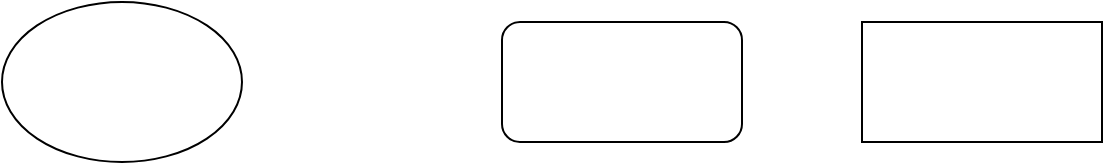 <mxfile version="25.0.1">
  <diagram name="第 1 页" id="Ezv52IdPMsAoeqpunOc-">
    <mxGraphModel dx="1422" dy="768" grid="1" gridSize="10" guides="1" tooltips="1" connect="1" arrows="1" fold="1" page="1" pageScale="1" pageWidth="827" pageHeight="1169" math="0" shadow="0">
      <root>
        <mxCell id="0" />
        <mxCell id="1" parent="0" />
        <mxCell id="Q3-hmFx2sB4XBhNH7ZCT-1" value="" style="ellipse;whiteSpace=wrap;html=1;" vertex="1" parent="1">
          <mxGeometry x="260" y="180" width="120" height="80" as="geometry" />
        </mxCell>
        <mxCell id="Q3-hmFx2sB4XBhNH7ZCT-2" value="" style="rounded=1;whiteSpace=wrap;html=1;" vertex="1" parent="1">
          <mxGeometry x="510" y="190" width="120" height="60" as="geometry" />
        </mxCell>
        <mxCell id="Q3-hmFx2sB4XBhNH7ZCT-3" value="" style="rounded=0;whiteSpace=wrap;html=1;" vertex="1" parent="1">
          <mxGeometry x="690" y="190" width="120" height="60" as="geometry" />
        </mxCell>
      </root>
    </mxGraphModel>
  </diagram>
</mxfile>
